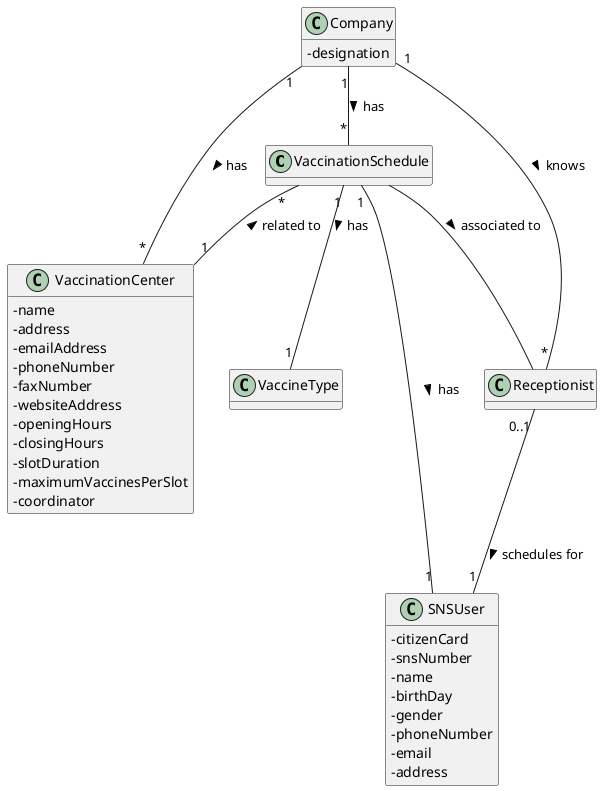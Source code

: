 @startuml  US02_DM
hide methods
skinparam classAttributeIconSize 0


class VaccinationSchedule {}

class VaccineType {}

class SNSUser {
  - citizenCard
  - snsNumber
  - name
  - birthDay
  - gender
  - phoneNumber
  - email
  - address
}

class VaccinationCenter{
  -name
  -address
  -emailAddress
  -phoneNumber
  -faxNumber
  -websiteAddress
  -openingHours  
  -closingHours
  -slotDuration
  -maximumVaccinesPerSlot
  -coordinator
}

class Company{
  -designation
}

class Receptionist {}

Company "1" -- "*" VaccinationSchedule : has >
VaccinationSchedule "1"  -- "1" VaccineType : has >
VaccinationSchedule "*" -- "1" VaccinationCenter : related to <
Company "1" -- "*" VaccinationCenter : has >
VaccinationSchedule -- Receptionist : associated to >
Receptionist "0..1" -- "1" SNSUser : schedules for >
Company "1" -- "*" Receptionist : knows >
VaccinationSchedule "1" -- "1" SNSUser : has >


@enduml